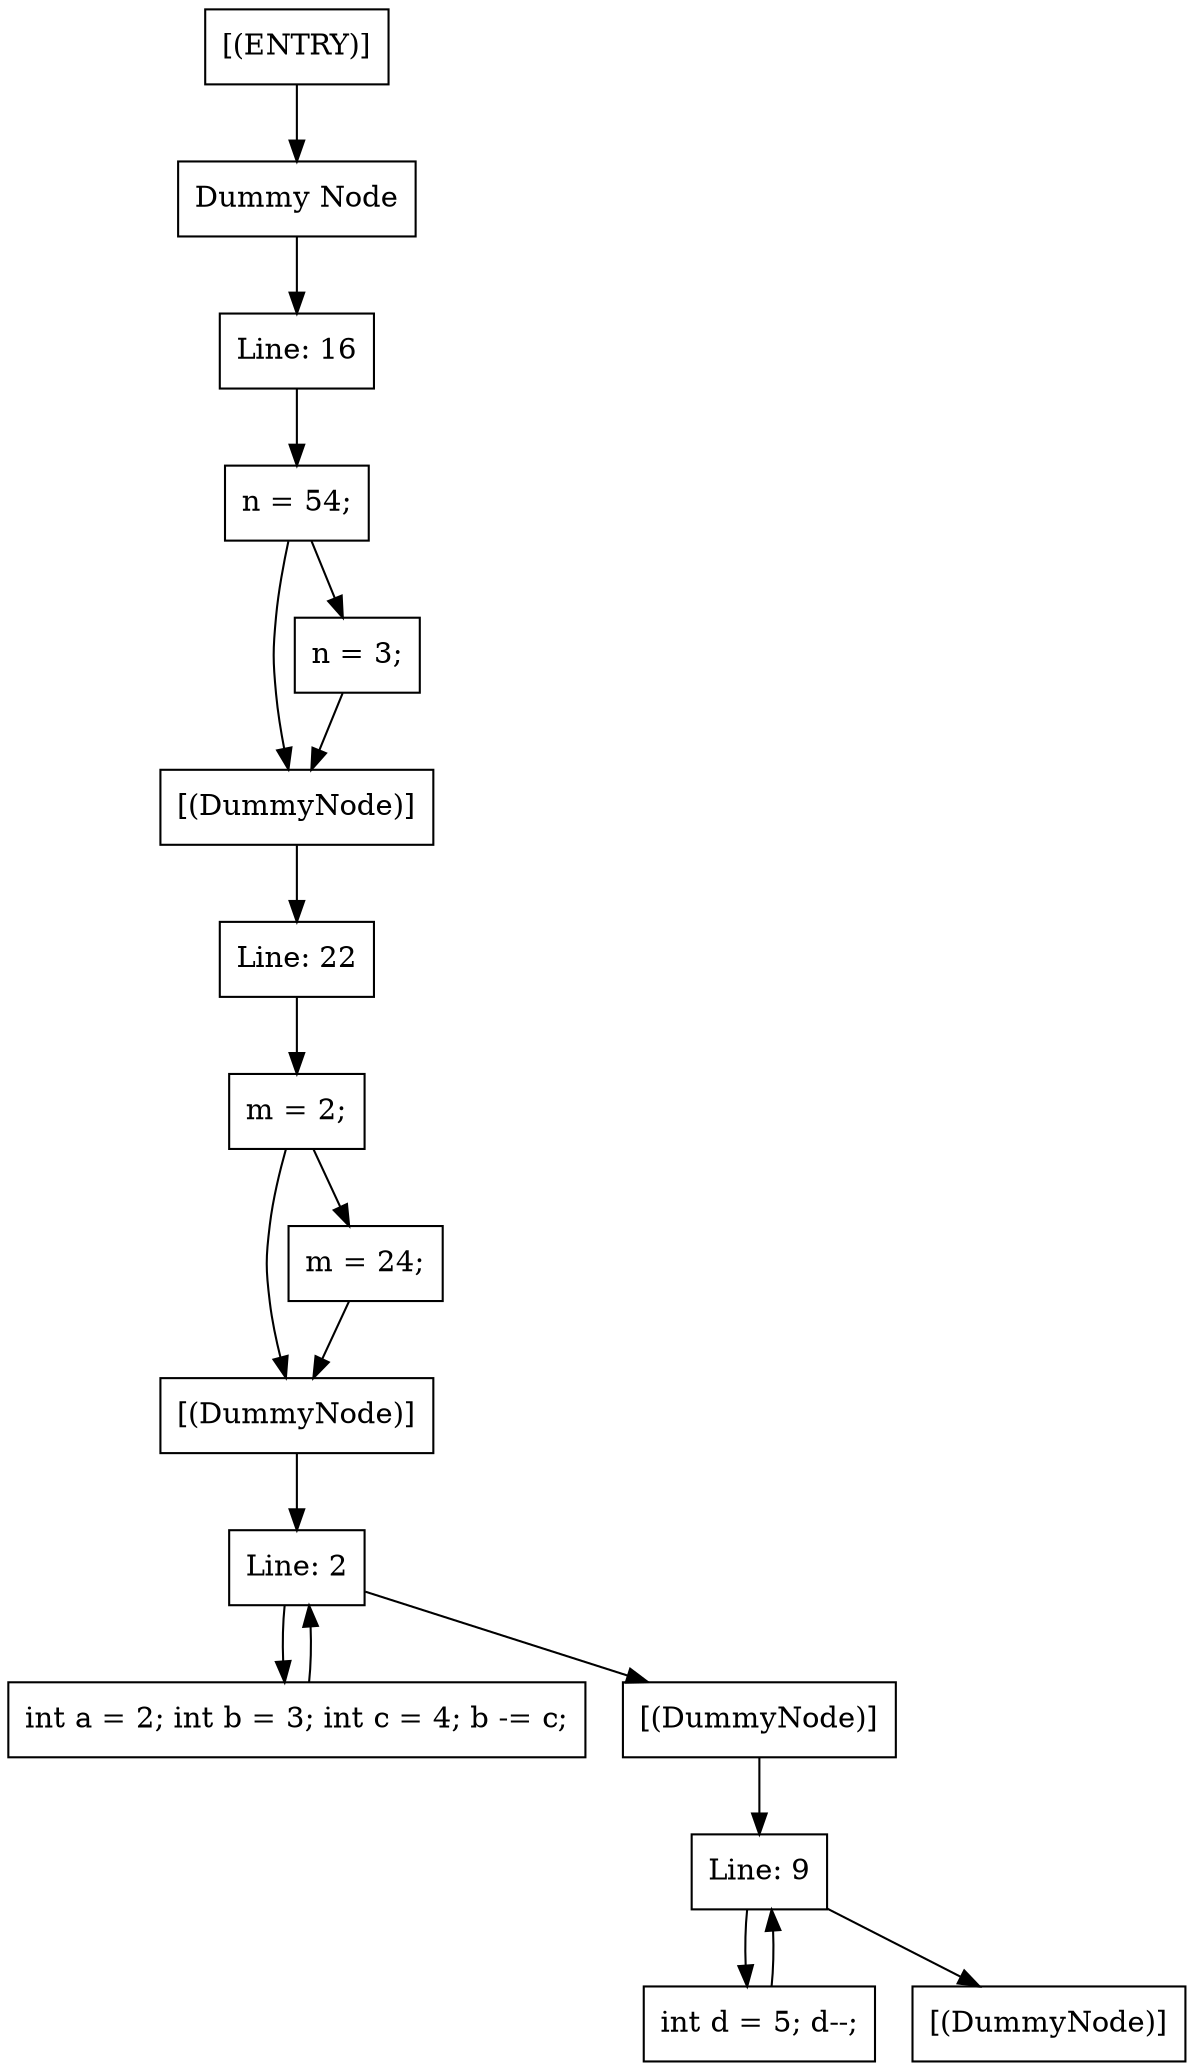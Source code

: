 digraph unnamed {
Node1 [shape=record,label="{ [(ENTRY)]\l}"];
Node2 [shape=record,label="Dummy Node"]
Node1 -> Node2;
Node3 [shape=record,label=" Line: 16"]
Node2->Node3;
Node4 [shape=record,label="{
    n = 54;
  }"]
Node3->Node4;
Node6 [shape=record,label="{ [(DummyNode)]\l}"];
Node4 -> Node6;
Node5 [shape=record,label="{
    n = 3;
  }"]
Node4 -> Node5;
Node5 -> Node6;
Node7 [shape=record,label=" Line: 22"]
Node6->Node7;
Node8 [shape=record,label="{
    m = 2;
  }"]
Node7->Node8;
Node10 [shape=record,label="{ [(DummyNode)]\l}"];
Node8 -> Node10;
Node9 [shape=record,label="{
    m = 24;
  }"]
Node8 -> Node9;
Node9 -> Node10;
Node11 [shape=record,label=" Line: 2"]
Node10->Node11;
Node12 [shape=record,label="{
    int a = 2;
    int b = 3;
    int c = 4;
    b -= c;
  }"]
Node11->Node12;
Node12->Node11;
Node13 [shape=record,label="{ [(DummyNode)]\l}"];
Node11 -> Node13;
Node14 [shape=record,label=" Line: 9"]
Node13->Node14;
Node15 [shape=record,label="{
    int d = 5;
    d--;
  }"]
Node14->Node15;
Node15->Node14;
Node16 [shape=record,label="{ [(DummyNode)]\l}"];
Node14 -> Node16;

}
